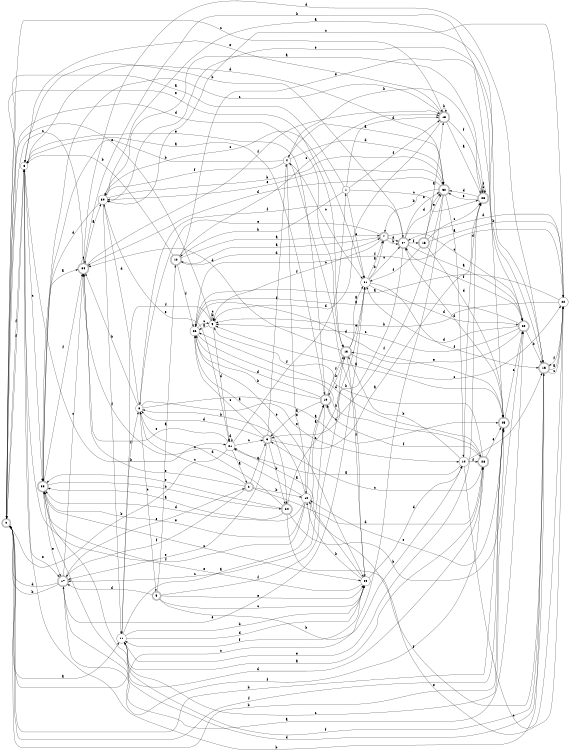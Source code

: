 digraph n28_7 {
__start0 [label="" shape="none"];

rankdir=LR;
size="8,5";

s0 [style="rounded,filled", color="black", fillcolor="white" shape="doublecircle", label="0"];
s1 [style="filled", color="black", fillcolor="white" shape="circle", label="1"];
s2 [style="rounded,filled", color="black", fillcolor="white" shape="doublecircle", label="2"];
s3 [style="rounded,filled", color="black", fillcolor="white" shape="doublecircle", label="3"];
s4 [style="filled", color="black", fillcolor="white" shape="circle", label="4"];
s5 [style="rounded,filled", color="black", fillcolor="white" shape="doublecircle", label="5"];
s6 [style="filled", color="black", fillcolor="white" shape="circle", label="6"];
s7 [style="rounded,filled", color="black", fillcolor="white" shape="doublecircle", label="7"];
s8 [style="filled", color="black", fillcolor="white" shape="circle", label="8"];
s9 [style="filled", color="black", fillcolor="white" shape="circle", label="9"];
s10 [style="filled", color="black", fillcolor="white" shape="circle", label="10"];
s11 [style="filled", color="black", fillcolor="white" shape="circle", label="11"];
s12 [style="rounded,filled", color="black", fillcolor="white" shape="doublecircle", label="12"];
s13 [style="rounded,filled", color="black", fillcolor="white" shape="doublecircle", label="13"];
s14 [style="filled", color="black", fillcolor="white" shape="circle", label="14"];
s15 [style="rounded,filled", color="black", fillcolor="white" shape="doublecircle", label="15"];
s16 [style="rounded,filled", color="black", fillcolor="white" shape="doublecircle", label="16"];
s17 [style="rounded,filled", color="black", fillcolor="white" shape="doublecircle", label="17"];
s18 [style="rounded,filled", color="black", fillcolor="white" shape="doublecircle", label="18"];
s19 [style="rounded,filled", color="black", fillcolor="white" shape="doublecircle", label="19"];
s20 [style="rounded,filled", color="black", fillcolor="white" shape="doublecircle", label="20"];
s21 [style="filled", color="black", fillcolor="white" shape="circle", label="21"];
s22 [style="filled", color="black", fillcolor="white" shape="circle", label="22"];
s23 [style="rounded,filled", color="black", fillcolor="white" shape="doublecircle", label="23"];
s24 [style="rounded,filled", color="black", fillcolor="white" shape="doublecircle", label="24"];
s25 [style="rounded,filled", color="black", fillcolor="white" shape="doublecircle", label="25"];
s26 [style="filled", color="black", fillcolor="white" shape="circle", label="26"];
s27 [style="rounded,filled", color="black", fillcolor="white" shape="doublecircle", label="27"];
s28 [style="rounded,filled", color="black", fillcolor="white" shape="doublecircle", label="28"];
s29 [style="filled", color="black", fillcolor="white" shape="circle", label="29"];
s30 [style="filled", color="black", fillcolor="white" shape="circle", label="30"];
s31 [style="filled", color="black", fillcolor="white" shape="circle", label="31"];
s32 [style="rounded,filled", color="black", fillcolor="white" shape="doublecircle", label="32"];
s33 [style="rounded,filled", color="black", fillcolor="white" shape="doublecircle", label="33"];
s34 [style="rounded,filled", color="black", fillcolor="white" shape="doublecircle", label="34"];
s0 -> s11 [label="a"];
s0 -> s25 [label="b"];
s0 -> s18 [label="c"];
s0 -> s13 [label="d"];
s0 -> s13 [label="e"];
s0 -> s6 [label="f"];
s1 -> s0 [label="a"];
s1 -> s12 [label="b"];
s1 -> s23 [label="c"];
s1 -> s18 [label="d"];
s1 -> s31 [label="e"];
s1 -> s18 [label="f"];
s2 -> s3 [label="a"];
s2 -> s10 [label="b"];
s2 -> s8 [label="c"];
s2 -> s28 [label="d"];
s2 -> s34 [label="e"];
s2 -> s17 [label="f"];
s3 -> s23 [label="a"];
s3 -> s24 [label="b"];
s3 -> s26 [label="c"];
s3 -> s8 [label="d"];
s3 -> s17 [label="e"];
s3 -> s4 [label="f"];
s4 -> s32 [label="a"];
s4 -> s33 [label="b"];
s4 -> s31 [label="c"];
s4 -> s32 [label="d"];
s4 -> s10 [label="e"];
s4 -> s30 [label="f"];
s5 -> s12 [label="a"];
s5 -> s14 [label="b"];
s5 -> s29 [label="c"];
s5 -> s17 [label="d"];
s5 -> s29 [label="e"];
s5 -> s31 [label="f"];
s6 -> s19 [label="a"];
s6 -> s21 [label="b"];
s6 -> s33 [label="c"];
s6 -> s32 [label="d"];
s6 -> s17 [label="e"];
s6 -> s0 [label="f"];
s7 -> s12 [label="a"];
s7 -> s27 [label="b"];
s7 -> s20 [label="c"];
s7 -> s27 [label="d"];
s7 -> s8 [label="e"];
s7 -> s9 [label="f"];
s8 -> s25 [label="a"];
s8 -> s34 [label="b"];
s8 -> s5 [label="c"];
s8 -> s30 [label="d"];
s8 -> s14 [label="e"];
s8 -> s27 [label="f"];
s9 -> s26 [label="a"];
s9 -> s9 [label="b"];
s9 -> s9 [label="c"];
s9 -> s21 [label="d"];
s9 -> s0 [label="e"];
s9 -> s11 [label="f"];
s10 -> s19 [label="a"];
s10 -> s8 [label="b"];
s10 -> s34 [label="c"];
s10 -> s33 [label="d"];
s10 -> s33 [label="e"];
s10 -> s6 [label="f"];
s11 -> s19 [label="a"];
s11 -> s29 [label="b"];
s11 -> s20 [label="c"];
s11 -> s29 [label="d"];
s11 -> s23 [label="e"];
s11 -> s8 [label="f"];
s12 -> s7 [label="a"];
s12 -> s6 [label="b"];
s12 -> s18 [label="c"];
s12 -> s7 [label="d"];
s12 -> s25 [label="e"];
s12 -> s26 [label="f"];
s13 -> s31 [label="a"];
s13 -> s19 [label="b"];
s13 -> s22 [label="c"];
s13 -> s34 [label="d"];
s13 -> s31 [label="e"];
s13 -> s29 [label="f"];
s14 -> s21 [label="a"];
s14 -> s13 [label="b"];
s14 -> s22 [label="c"];
s14 -> s23 [label="d"];
s14 -> s15 [label="e"];
s14 -> s28 [label="f"];
s15 -> s22 [label="a"];
s15 -> s6 [label="b"];
s15 -> s22 [label="c"];
s15 -> s33 [label="d"];
s15 -> s30 [label="e"];
s15 -> s11 [label="f"];
s16 -> s18 [label="a"];
s16 -> s22 [label="b"];
s16 -> s23 [label="c"];
s16 -> s25 [label="d"];
s16 -> s32 [label="e"];
s16 -> s31 [label="f"];
s17 -> s20 [label="a"];
s17 -> s0 [label="b"];
s17 -> s34 [label="c"];
s17 -> s0 [label="d"];
s17 -> s2 [label="e"];
s17 -> s28 [label="f"];
s18 -> s23 [label="a"];
s18 -> s18 [label="b"];
s18 -> s33 [label="c"];
s18 -> s9 [label="d"];
s18 -> s6 [label="e"];
s18 -> s23 [label="f"];
s19 -> s3 [label="a"];
s19 -> s26 [label="b"];
s19 -> s17 [label="c"];
s19 -> s26 [label="d"];
s19 -> s6 [label="e"];
s19 -> s13 [label="f"];
s20 -> s26 [label="a"];
s20 -> s15 [label="b"];
s20 -> s9 [label="c"];
s20 -> s31 [label="d"];
s20 -> s13 [label="e"];
s20 -> s27 [label="f"];
s21 -> s2 [label="a"];
s21 -> s0 [label="b"];
s21 -> s3 [label="c"];
s21 -> s21 [label="d"];
s21 -> s34 [label="e"];
s21 -> s1 [label="f"];
s22 -> s26 [label="a"];
s22 -> s9 [label="b"];
s22 -> s30 [label="c"];
s22 -> s27 [label="d"];
s22 -> s10 [label="e"];
s22 -> s15 [label="f"];
s23 -> s30 [label="a"];
s23 -> s4 [label="b"];
s23 -> s23 [label="c"];
s23 -> s32 [label="d"];
s23 -> s32 [label="e"];
s23 -> s23 [label="f"];
s24 -> s33 [label="a"];
s24 -> s25 [label="b"];
s24 -> s13 [label="c"];
s24 -> s8 [label="d"];
s24 -> s33 [label="e"];
s24 -> s15 [label="f"];
s25 -> s9 [label="a"];
s25 -> s0 [label="b"];
s25 -> s20 [label="c"];
s25 -> s27 [label="d"];
s25 -> s10 [label="e"];
s25 -> s0 [label="f"];
s26 -> s24 [label="a"];
s26 -> s28 [label="b"];
s26 -> s9 [label="c"];
s26 -> s25 [label="d"];
s26 -> s29 [label="e"];
s26 -> s22 [label="f"];
s27 -> s20 [label="a"];
s27 -> s6 [label="b"];
s27 -> s3 [label="c"];
s27 -> s32 [label="d"];
s27 -> s32 [label="e"];
s27 -> s16 [label="f"];
s28 -> s11 [label="a"];
s28 -> s9 [label="b"];
s28 -> s3 [label="c"];
s28 -> s26 [label="d"];
s28 -> s25 [label="e"];
s28 -> s19 [label="f"];
s29 -> s21 [label="a"];
s29 -> s10 [label="b"];
s29 -> s4 [label="c"];
s29 -> s14 [label="d"];
s29 -> s33 [label="e"];
s29 -> s11 [label="f"];
s30 -> s15 [label="a"];
s30 -> s32 [label="b"];
s30 -> s31 [label="c"];
s30 -> s33 [label="d"];
s30 -> s21 [label="e"];
s30 -> s11 [label="f"];
s31 -> s7 [label="a"];
s31 -> s7 [label="b"];
s31 -> s27 [label="c"];
s31 -> s20 [label="d"];
s31 -> s17 [label="e"];
s31 -> s15 [label="f"];
s32 -> s14 [label="a"];
s32 -> s7 [label="b"];
s32 -> s0 [label="c"];
s32 -> s34 [label="d"];
s32 -> s30 [label="e"];
s32 -> s19 [label="f"];
s33 -> s34 [label="a"];
s33 -> s24 [label="b"];
s33 -> s29 [label="c"];
s33 -> s28 [label="d"];
s33 -> s17 [label="e"];
s33 -> s34 [label="f"];
s34 -> s30 [label="a"];
s34 -> s20 [label="b"];
s34 -> s0 [label="c"];
s34 -> s15 [label="d"];
s34 -> s34 [label="e"];
s34 -> s18 [label="f"];

}